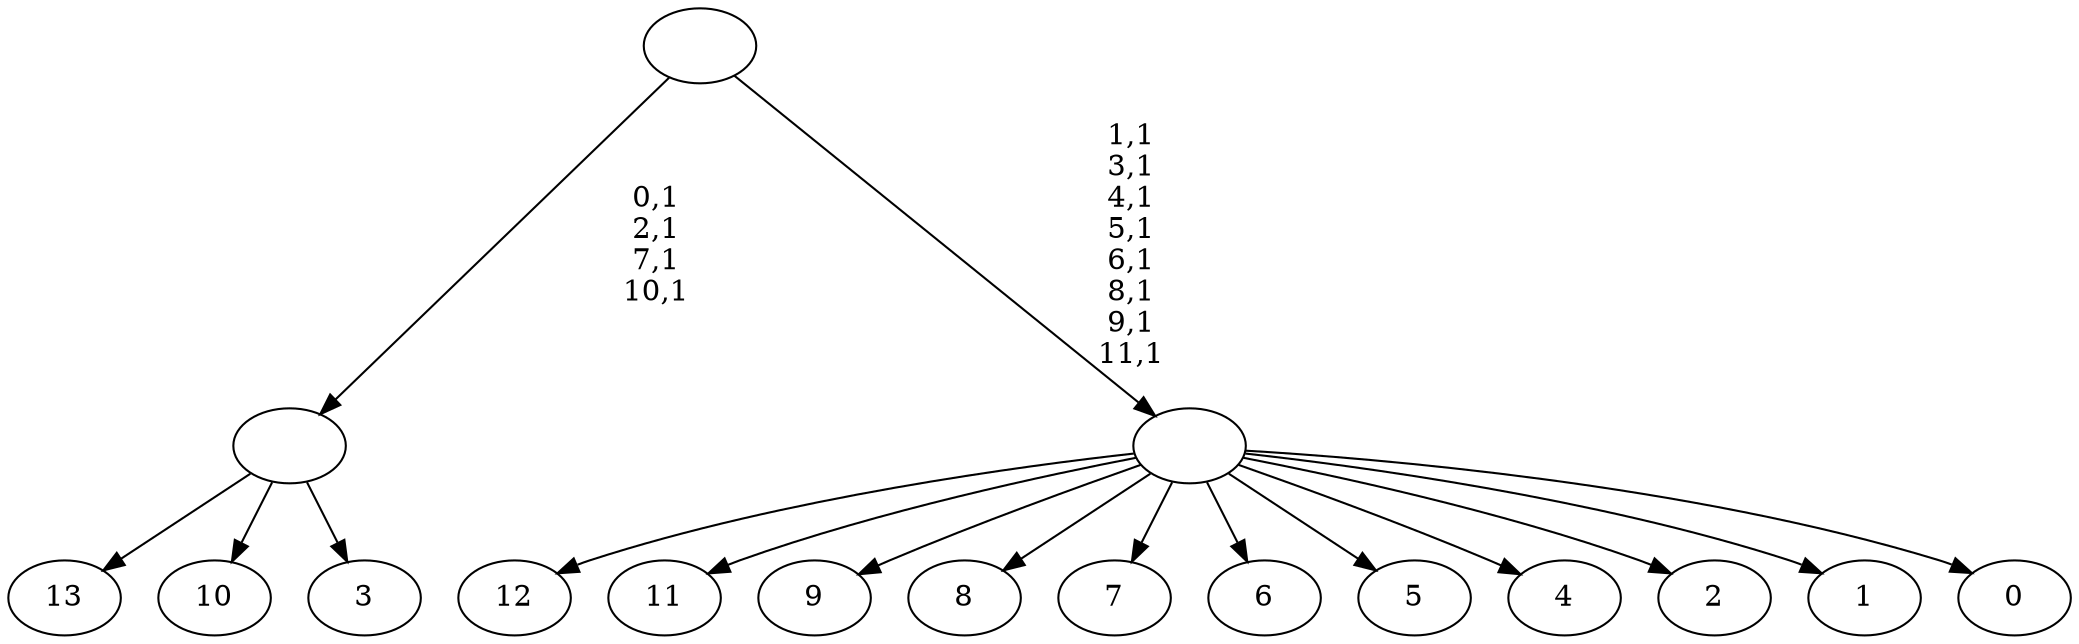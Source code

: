 digraph T {
	26 [label="13"]
	25 [label="12"]
	24 [label="11"]
	23 [label="10"]
	22 [label="9"]
	21 [label="8"]
	20 [label="7"]
	19 [label="6"]
	18 [label="5"]
	17 [label="4"]
	16 [label="3"]
	15 [label=""]
	11 [label="2"]
	10 [label="1"]
	9 [label="0"]
	8 [label=""]
	0 [label=""]
	15 -> 26 [label=""]
	15 -> 23 [label=""]
	15 -> 16 [label=""]
	8 -> 25 [label=""]
	8 -> 24 [label=""]
	8 -> 22 [label=""]
	8 -> 21 [label=""]
	8 -> 20 [label=""]
	8 -> 19 [label=""]
	8 -> 18 [label=""]
	8 -> 17 [label=""]
	8 -> 11 [label=""]
	8 -> 10 [label=""]
	8 -> 9 [label=""]
	0 -> 8 [label="1,1\n3,1\n4,1\n5,1\n6,1\n8,1\n9,1\n11,1"]
	0 -> 15 [label="0,1\n2,1\n7,1\n10,1"]
}
